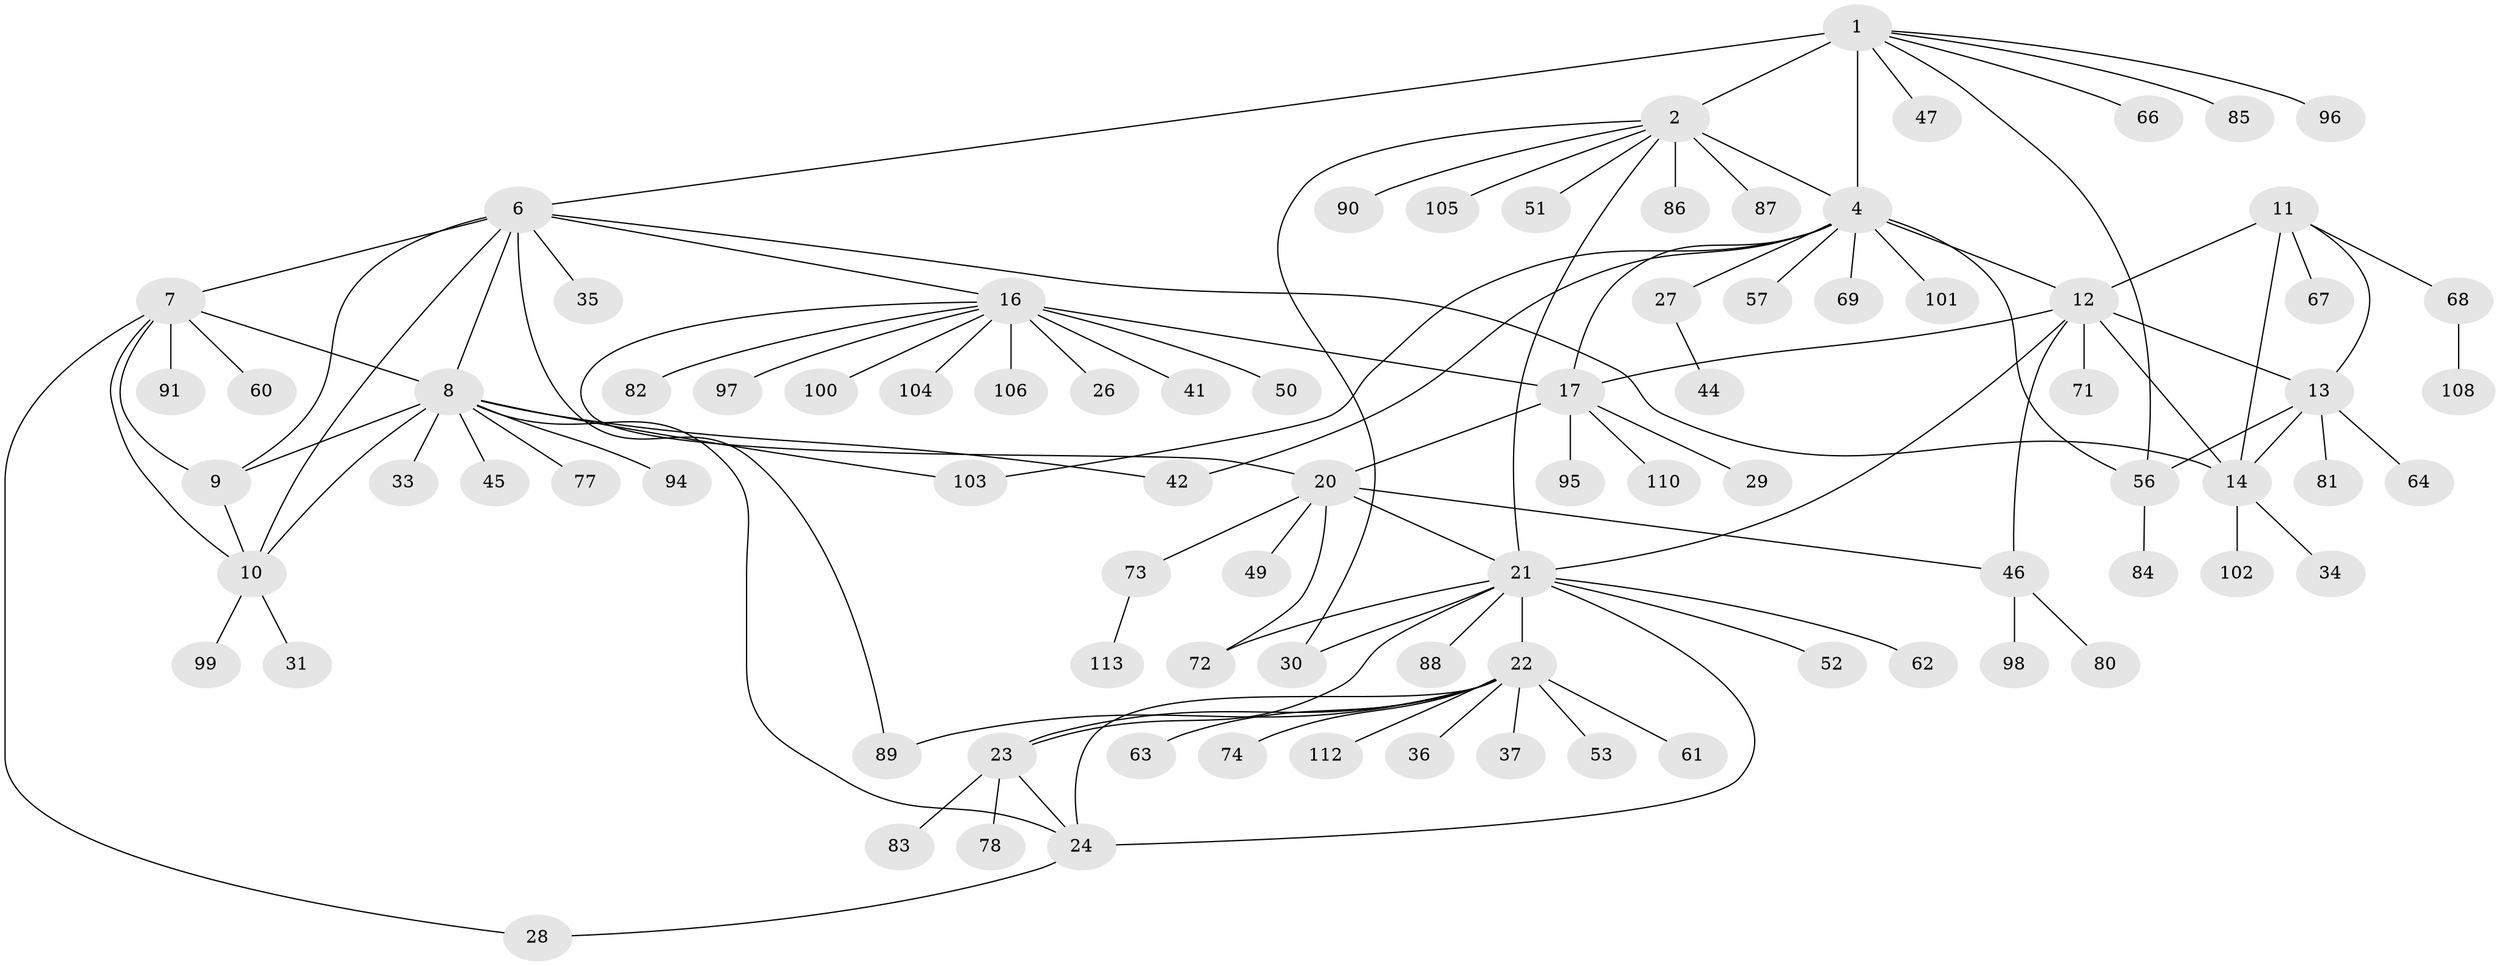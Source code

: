 // original degree distribution, {7: 0.061946902654867256, 11: 0.008849557522123894, 8: 0.035398230088495575, 9: 0.02654867256637168, 10: 0.02654867256637168, 12: 0.008849557522123894, 5: 0.02654867256637168, 6: 0.017699115044247787, 13: 0.008849557522123894, 1: 0.5929203539823009, 2: 0.168141592920354, 4: 0.017699115044247787}
// Generated by graph-tools (version 1.1) at 2025/42/03/06/25 10:42:06]
// undirected, 87 vertices, 115 edges
graph export_dot {
graph [start="1"]
  node [color=gray90,style=filled];
  1 [super="+3"];
  2 [super="+48"];
  4 [super="+5"];
  6 [super="+70"];
  7 [super="+107"];
  8 [super="+40"];
  9 [super="+38"];
  10 [super="+76"];
  11 [super="+93"];
  12 [super="+58"];
  13 [super="+43"];
  14 [super="+15"];
  16 [super="+18"];
  17 [super="+19"];
  20 [super="+59"];
  21 [super="+25"];
  22 [super="+32"];
  23;
  24 [super="+75"];
  26;
  27 [super="+39"];
  28;
  29;
  30;
  31;
  33;
  34;
  35;
  36;
  37;
  41 [super="+55"];
  42;
  44;
  45 [super="+54"];
  46;
  47;
  49;
  50;
  51;
  52;
  53;
  56 [super="+65"];
  57;
  60;
  61;
  62;
  63 [super="+79"];
  64;
  66;
  67;
  68;
  69;
  71;
  72;
  73;
  74;
  77 [super="+92"];
  78;
  80;
  81;
  82;
  83;
  84;
  85;
  86;
  87;
  88;
  89;
  90;
  91;
  94;
  95;
  96;
  97 [super="+109"];
  98 [super="+111"];
  99;
  100;
  101;
  102;
  103;
  104;
  105;
  106;
  108;
  110;
  112;
  113;
  1 -- 2 [weight=2];
  1 -- 4 [weight=4];
  1 -- 47;
  1 -- 66;
  1 -- 96;
  1 -- 85;
  1 -- 6;
  1 -- 56;
  2 -- 4 [weight=2];
  2 -- 30;
  2 -- 51;
  2 -- 86;
  2 -- 90;
  2 -- 105;
  2 -- 87;
  2 -- 21;
  4 -- 27;
  4 -- 69;
  4 -- 103;
  4 -- 101;
  4 -- 42;
  4 -- 12;
  4 -- 56;
  4 -- 57;
  4 -- 17;
  6 -- 7;
  6 -- 8;
  6 -- 9;
  6 -- 10;
  6 -- 14;
  6 -- 16;
  6 -- 35;
  6 -- 89;
  7 -- 8;
  7 -- 9;
  7 -- 10;
  7 -- 28;
  7 -- 60;
  7 -- 91;
  8 -- 9;
  8 -- 10;
  8 -- 24;
  8 -- 33;
  8 -- 42;
  8 -- 45;
  8 -- 77;
  8 -- 94;
  8 -- 103;
  9 -- 10;
  10 -- 31;
  10 -- 99;
  11 -- 12;
  11 -- 13;
  11 -- 14 [weight=2];
  11 -- 67;
  11 -- 68;
  12 -- 13;
  12 -- 14 [weight=2];
  12 -- 46;
  12 -- 71;
  12 -- 21;
  12 -- 17;
  13 -- 14 [weight=2];
  13 -- 56;
  13 -- 64;
  13 -- 81;
  14 -- 34;
  14 -- 102;
  16 -- 17 [weight=4];
  16 -- 20 [weight=2];
  16 -- 82;
  16 -- 106;
  16 -- 97;
  16 -- 100;
  16 -- 104;
  16 -- 41;
  16 -- 50;
  16 -- 26;
  17 -- 20 [weight=2];
  17 -- 29;
  17 -- 110;
  17 -- 95;
  20 -- 21;
  20 -- 46;
  20 -- 49;
  20 -- 72;
  20 -- 73;
  21 -- 22 [weight=2];
  21 -- 23 [weight=2];
  21 -- 24 [weight=2];
  21 -- 52;
  21 -- 62;
  21 -- 72;
  21 -- 88;
  21 -- 30;
  22 -- 23;
  22 -- 24;
  22 -- 36;
  22 -- 37;
  22 -- 53;
  22 -- 61;
  22 -- 63;
  22 -- 74;
  22 -- 89;
  22 -- 112;
  23 -- 24;
  23 -- 78;
  23 -- 83;
  24 -- 28;
  27 -- 44;
  46 -- 80;
  46 -- 98;
  56 -- 84;
  68 -- 108;
  73 -- 113;
}
